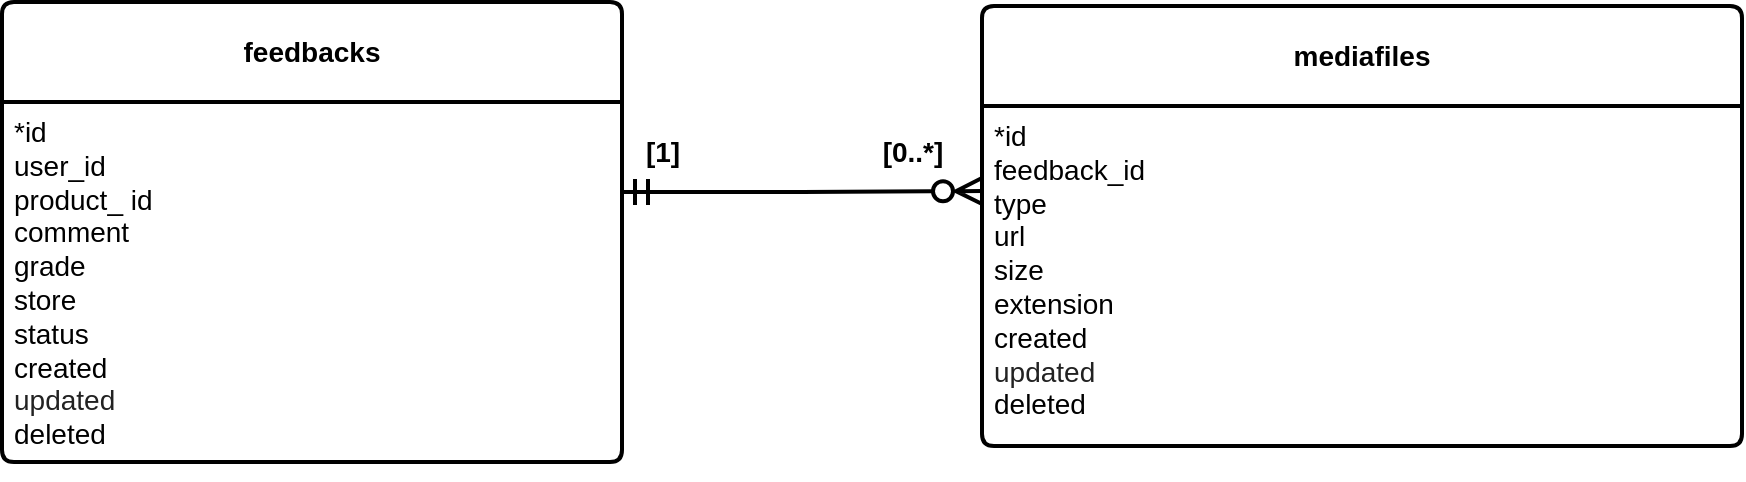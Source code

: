<mxfile version="25.0.3">
  <diagram name="Страница — 1" id="BixSj2opoMWEMibsr682">
    <mxGraphModel grid="1" page="1" gridSize="10" guides="1" tooltips="1" connect="1" arrows="1" fold="1" pageScale="1" pageWidth="827" pageHeight="1169" math="0" shadow="0">
      <root>
        <mxCell id="0" />
        <mxCell id="1" parent="0" />
        <mxCell id="mvmPZN0YszyrzyfNVyJI-45" value="&lt;b&gt;feedbacks&lt;/b&gt;" style="swimlane;childLayout=stackLayout;horizontal=1;startSize=50;horizontalStack=0;rounded=1;fontSize=14;fontStyle=0;strokeWidth=2;resizeParent=0;resizeLast=1;shadow=0;dashed=0;align=center;arcSize=4;whiteSpace=wrap;html=1;" vertex="1" parent="1">
          <mxGeometry x="-720" y="1010" width="310" height="230" as="geometry" />
        </mxCell>
        <mxCell id="mvmPZN0YszyrzyfNVyJI-46" value="&lt;div&gt;&lt;font style=&quot;font-size: 14px;&quot;&gt;*id&lt;/font&gt;&lt;/div&gt;&lt;div&gt;&lt;span style=&quot;font-size: 14px;&quot;&gt;user_id&lt;/span&gt;&lt;/div&gt;&lt;div&gt;&lt;span style=&quot;font-size: 14px;&quot;&gt;product_ id&lt;/span&gt;&lt;/div&gt;&lt;div&gt;&lt;span style=&quot;font-size: 14px;&quot;&gt;comment&lt;/span&gt;&lt;/div&gt;&lt;div&gt;&lt;span style=&quot;font-size: 14px;&quot;&gt;grade&lt;/span&gt;&lt;/div&gt;&lt;div&gt;&lt;span style=&quot;font-size: 14px;&quot;&gt;store&lt;/span&gt;&lt;span style=&quot;font-size: 14px;&quot;&gt;&lt;/span&gt;&lt;/div&gt;&lt;div&gt;&lt;span style=&quot;font-size: 14px;&quot;&gt;status&lt;/span&gt;&lt;/div&gt;&lt;div&gt;&lt;span style=&quot;font-size: 14px;&quot;&gt;created&lt;/span&gt;&lt;/div&gt;&lt;div&gt;&lt;span id=&quot;docs-internal-guid-371c947f-7fff-a6c4-18cb-6ac7c7a75564&quot;&gt;&lt;span style=&quot;color: rgb(34, 34, 34); background-color: transparent; font-variant-numeric: normal; font-variant-east-asian: normal; font-variant-alternates: normal; font-variant-position: normal; vertical-align: baseline; white-space: pre-wrap;&quot;&gt;&lt;font face=&quot;Helvetica&quot; style=&quot;font-size: 14px;&quot;&gt;updated&lt;/font&gt;&lt;/span&gt;&lt;/span&gt;&lt;/div&gt;&lt;div&gt;&lt;span style=&quot;font-size: 14px;&quot;&gt;deleted&lt;/span&gt;&lt;/div&gt;&lt;div&gt;&lt;br&gt;&lt;/div&gt;" style="align=left;strokeColor=none;fillColor=none;spacingLeft=4;fontSize=12;verticalAlign=top;resizable=0;rotatable=0;part=1;html=1;" vertex="1" parent="mvmPZN0YszyrzyfNVyJI-45">
          <mxGeometry y="50" width="310" height="180" as="geometry" />
        </mxCell>
        <mxCell id="mvmPZN0YszyrzyfNVyJI-47" value="&lt;b&gt;mediafiles&lt;/b&gt;" style="swimlane;childLayout=stackLayout;horizontal=1;startSize=50;horizontalStack=0;rounded=1;fontSize=14;fontStyle=0;strokeWidth=2;resizeParent=0;resizeLast=1;shadow=0;dashed=0;align=center;arcSize=4;whiteSpace=wrap;html=1;" vertex="1" parent="1">
          <mxGeometry x="-230" y="1012" width="380" height="220" as="geometry" />
        </mxCell>
        <mxCell id="mvmPZN0YszyrzyfNVyJI-48" value="&lt;div&gt;&lt;font style=&quot;font-size: 14px;&quot;&gt;*id&lt;/font&gt;&lt;/div&gt;&lt;div&gt;&lt;span style=&quot;font-size: 14px;&quot;&gt;feedback_id&lt;/span&gt;&lt;/div&gt;&lt;div&gt;&lt;span style=&quot;font-size: 14px;&quot;&gt;type&lt;/span&gt;&lt;/div&gt;&lt;div&gt;&lt;span style=&quot;font-size: 14px;&quot;&gt;url&lt;/span&gt;&lt;/div&gt;&lt;div&gt;&lt;span style=&quot;font-size: 14px;&quot;&gt;size&lt;/span&gt;&lt;/div&gt;&lt;div&gt;&lt;span style=&quot;font-size: 14px;&quot;&gt;extension&lt;/span&gt;&lt;/div&gt;&lt;div&gt;&lt;div&gt;&lt;span style=&quot;font-size: 14px;&quot;&gt;created&lt;/span&gt;&lt;/div&gt;&lt;div&gt;&lt;span id=&quot;docs-internal-guid-371c947f-7fff-a6c4-18cb-6ac7c7a75564&quot;&gt;&lt;span style=&quot;color: rgb(34, 34, 34); background-color: transparent; font-variant-numeric: normal; font-variant-east-asian: normal; font-variant-alternates: normal; font-variant-position: normal; vertical-align: baseline; white-space: pre-wrap;&quot;&gt;&lt;font style=&quot;font-size: 14px;&quot; face=&quot;Helvetica&quot;&gt;updated&lt;/font&gt;&lt;/span&gt;&lt;/span&gt;&lt;/div&gt;&lt;div&gt;&lt;span style=&quot;font-size: 14px;&quot;&gt;deleted&lt;/span&gt;&lt;/div&gt;&lt;/div&gt;" style="align=left;strokeColor=none;fillColor=none;spacingLeft=4;fontSize=12;verticalAlign=top;resizable=0;rotatable=0;part=1;html=1;" vertex="1" parent="mvmPZN0YszyrzyfNVyJI-47">
          <mxGeometry y="50" width="380" height="170" as="geometry" />
        </mxCell>
        <mxCell id="mvmPZN0YszyrzyfNVyJI-51" value="" style="fontSize=14;html=1;endArrow=ERzeroToMany;endFill=0;rounded=0;exitX=1;exitY=0.25;exitDx=0;exitDy=0;startArrow=ERmandOne;startFill=0;strokeWidth=2;edgeStyle=orthogonalEdgeStyle;endSize=10;startSize=10;entryX=0;entryY=0.25;entryDx=0;entryDy=0;" edge="1" parent="1" source="mvmPZN0YszyrzyfNVyJI-46" target="mvmPZN0YszyrzyfNVyJI-48">
          <mxGeometry width="100" height="100" relative="1" as="geometry">
            <mxPoint x="140" y="740" as="sourcePoint" />
            <mxPoint x="-240" y="1105" as="targetPoint" />
          </mxGeometry>
        </mxCell>
        <mxCell id="mvmPZN0YszyrzyfNVyJI-53" value="[0..*]" style="text;html=1;align=center;verticalAlign=middle;resizable=0;points=[];autosize=1;strokeColor=none;fillColor=none;strokeWidth=2;fontSize=14;fontStyle=1" vertex="1" parent="1">
          <mxGeometry x="-290" y="1070" width="50" height="30" as="geometry" />
        </mxCell>
        <mxCell id="mvmPZN0YszyrzyfNVyJI-54" value="[1]" style="text;html=1;align=center;verticalAlign=middle;resizable=0;points=[];autosize=1;strokeColor=none;fillColor=none;strokeWidth=2;fontSize=14;fontStyle=1" vertex="1" parent="1">
          <mxGeometry x="-410" y="1070" width="40" height="30" as="geometry" />
        </mxCell>
      </root>
    </mxGraphModel>
  </diagram>
</mxfile>
